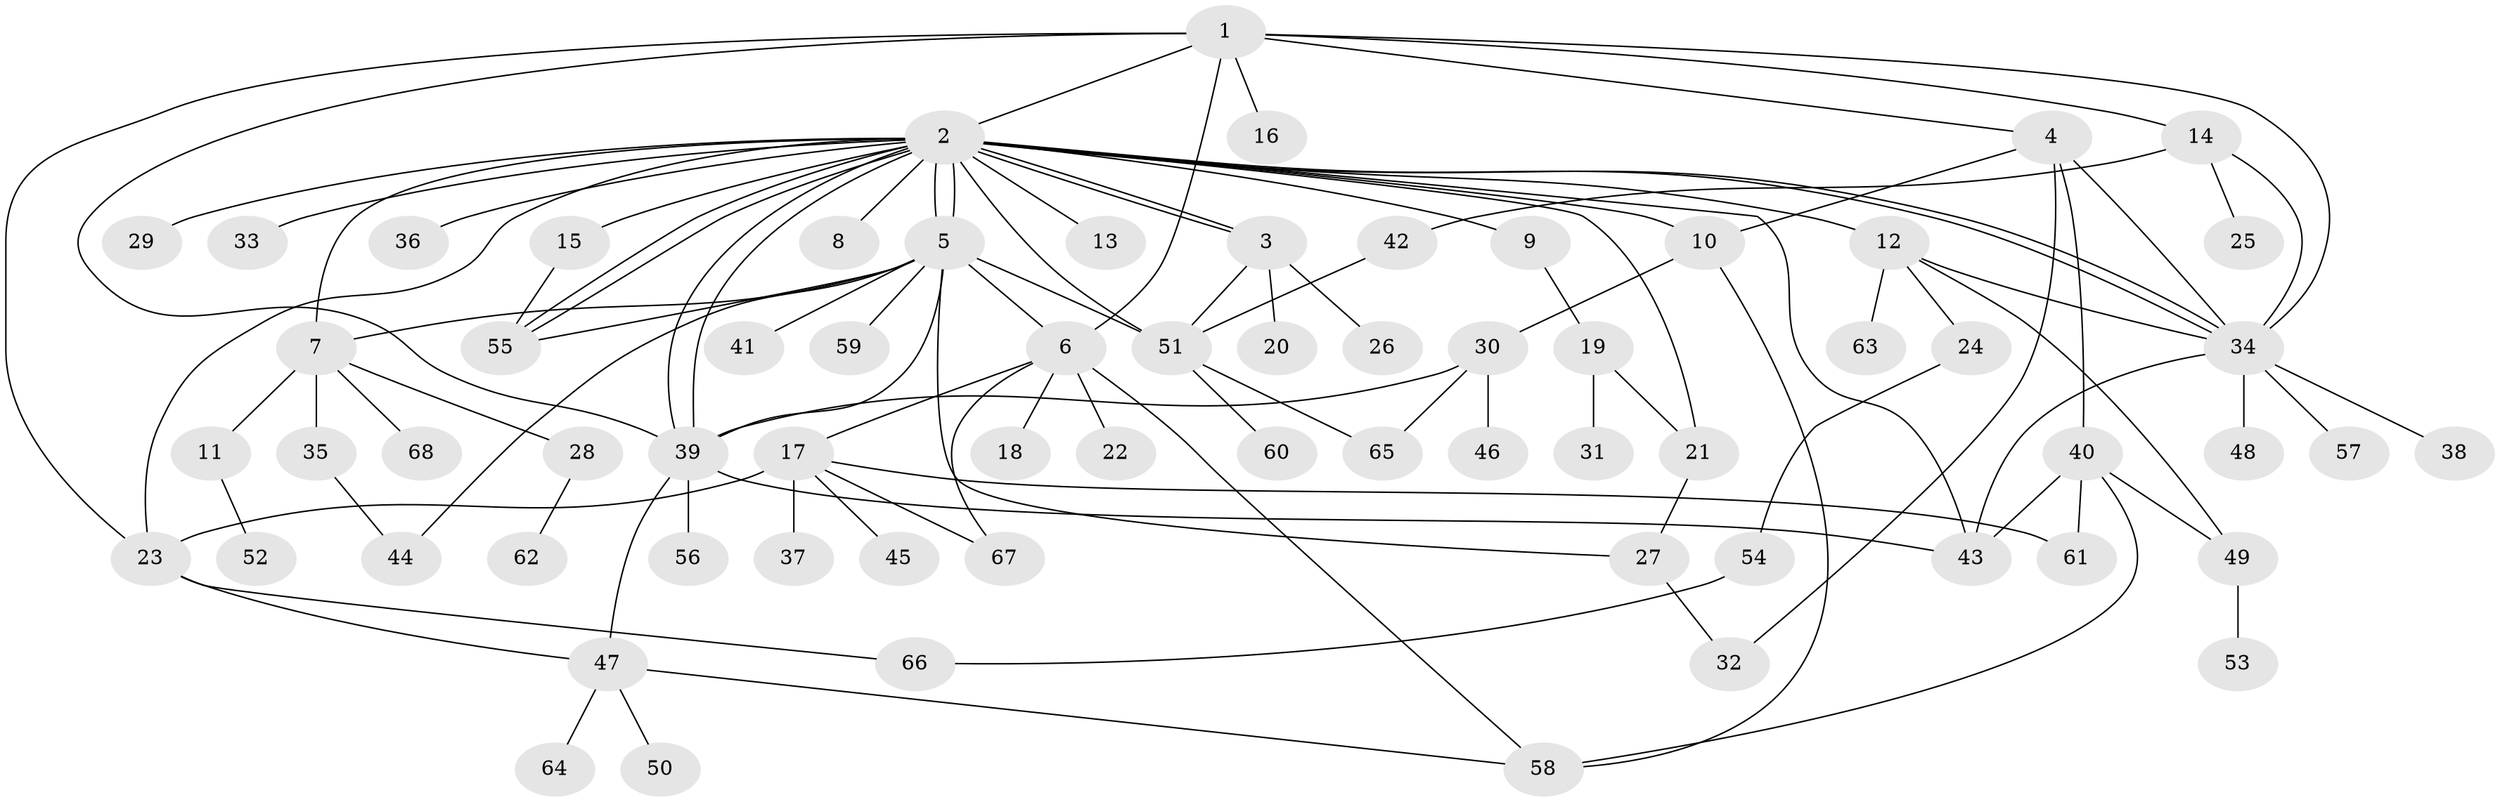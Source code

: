 // Generated by graph-tools (version 1.1) at 2025/11/02/27/25 16:11:09]
// undirected, 68 vertices, 105 edges
graph export_dot {
graph [start="1"]
  node [color=gray90,style=filled];
  1;
  2;
  3;
  4;
  5;
  6;
  7;
  8;
  9;
  10;
  11;
  12;
  13;
  14;
  15;
  16;
  17;
  18;
  19;
  20;
  21;
  22;
  23;
  24;
  25;
  26;
  27;
  28;
  29;
  30;
  31;
  32;
  33;
  34;
  35;
  36;
  37;
  38;
  39;
  40;
  41;
  42;
  43;
  44;
  45;
  46;
  47;
  48;
  49;
  50;
  51;
  52;
  53;
  54;
  55;
  56;
  57;
  58;
  59;
  60;
  61;
  62;
  63;
  64;
  65;
  66;
  67;
  68;
  1 -- 2;
  1 -- 4;
  1 -- 6;
  1 -- 14;
  1 -- 16;
  1 -- 23;
  1 -- 34;
  1 -- 39;
  2 -- 3;
  2 -- 3;
  2 -- 5;
  2 -- 5;
  2 -- 7;
  2 -- 8;
  2 -- 9;
  2 -- 10;
  2 -- 12;
  2 -- 13;
  2 -- 15;
  2 -- 21;
  2 -- 23;
  2 -- 29;
  2 -- 33;
  2 -- 34;
  2 -- 34;
  2 -- 36;
  2 -- 39;
  2 -- 39;
  2 -- 43;
  2 -- 51;
  2 -- 55;
  2 -- 55;
  3 -- 20;
  3 -- 26;
  3 -- 51;
  4 -- 10;
  4 -- 32;
  4 -- 34;
  4 -- 40;
  5 -- 6;
  5 -- 7;
  5 -- 27;
  5 -- 39;
  5 -- 41;
  5 -- 44;
  5 -- 51;
  5 -- 55;
  5 -- 59;
  6 -- 17;
  6 -- 18;
  6 -- 22;
  6 -- 58;
  6 -- 67;
  7 -- 11;
  7 -- 28;
  7 -- 35;
  7 -- 68;
  9 -- 19;
  10 -- 30;
  10 -- 58;
  11 -- 52;
  12 -- 24;
  12 -- 34;
  12 -- 49;
  12 -- 63;
  14 -- 25;
  14 -- 34;
  14 -- 42;
  15 -- 55;
  17 -- 23;
  17 -- 37;
  17 -- 45;
  17 -- 61;
  17 -- 67;
  19 -- 21;
  19 -- 31;
  21 -- 27;
  23 -- 47;
  23 -- 66;
  24 -- 54;
  27 -- 32;
  28 -- 62;
  30 -- 39;
  30 -- 46;
  30 -- 65;
  34 -- 38;
  34 -- 43;
  34 -- 48;
  34 -- 57;
  35 -- 44;
  39 -- 43;
  39 -- 47;
  39 -- 56;
  40 -- 43;
  40 -- 49;
  40 -- 58;
  40 -- 61;
  42 -- 51;
  47 -- 50;
  47 -- 58;
  47 -- 64;
  49 -- 53;
  51 -- 60;
  51 -- 65;
  54 -- 66;
}
